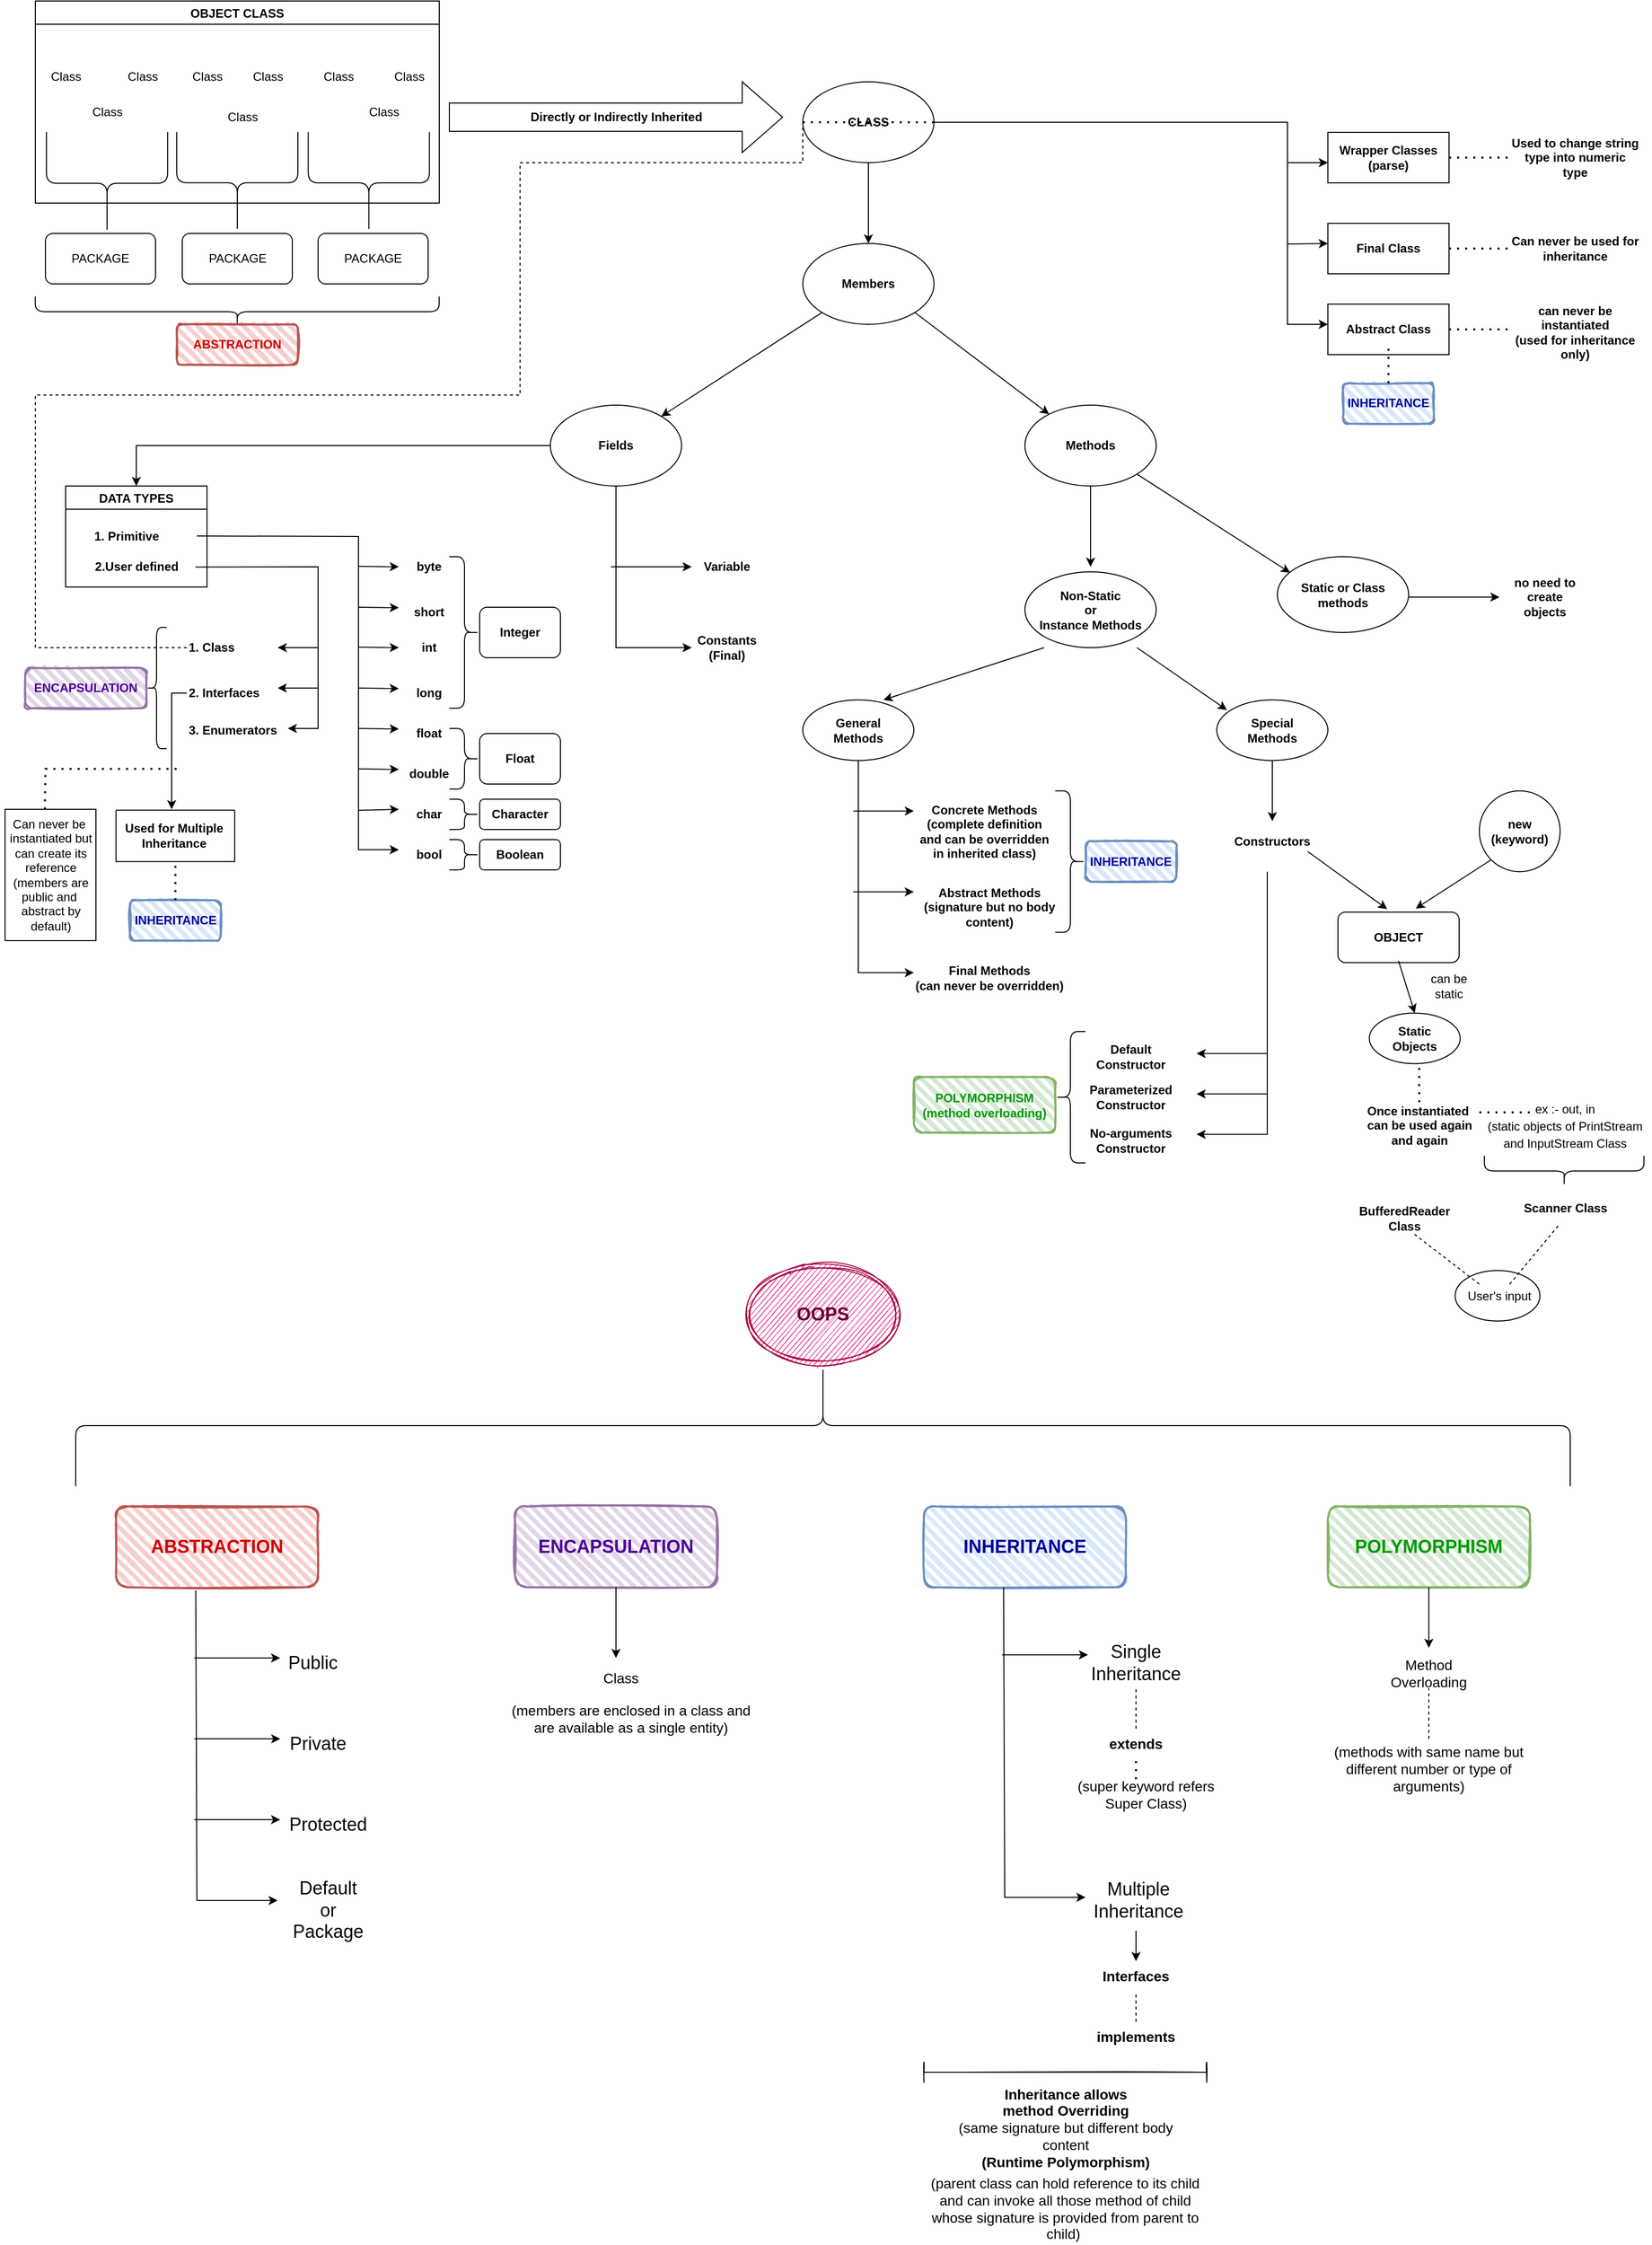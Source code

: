 <mxfile version="20.0.4" type="google"><diagram id="hhkHRCipVV7lUjz2pdu_" name="Page-1"><mxGraphModel grid="1" page="1" gridSize="10" guides="1" tooltips="1" connect="1" arrows="1" fold="1" pageScale="1" pageWidth="1654" pageHeight="2336" math="0" shadow="0"><root><mxCell id="0"/><mxCell id="1" parent="0"/><mxCell id="17HGzX86pR9jx2CSmjjy-37" value="" style="group" connectable="0" vertex="1" parent="1"><mxGeometry x="40" y="40" width="400" height="280" as="geometry"/></mxCell><mxCell id="17HGzX86pR9jx2CSmjjy-17" value="OBJECT CLASS" style="swimlane;" vertex="1" parent="17HGzX86pR9jx2CSmjjy-37"><mxGeometry width="400" height="200" as="geometry"/></mxCell><mxCell id="17HGzX86pR9jx2CSmjjy-18" value="Class" style="text;html=1;align=center;verticalAlign=middle;resizable=0;points=[];autosize=1;strokeColor=none;fillColor=none;" vertex="1" parent="17HGzX86pR9jx2CSmjjy-17"><mxGeometry x="5" y="60" width="50" height="30" as="geometry"/></mxCell><mxCell id="17HGzX86pR9jx2CSmjjy-19" value="Class" style="text;html=1;align=center;verticalAlign=middle;resizable=0;points=[];autosize=1;strokeColor=none;fillColor=none;" vertex="1" parent="17HGzX86pR9jx2CSmjjy-17"><mxGeometry x="81" y="60" width="50" height="30" as="geometry"/></mxCell><mxCell id="17HGzX86pR9jx2CSmjjy-21" value="Class" style="text;html=1;align=center;verticalAlign=middle;resizable=0;points=[];autosize=1;strokeColor=none;fillColor=none;" vertex="1" parent="17HGzX86pR9jx2CSmjjy-17"><mxGeometry x="205" y="60" width="50" height="30" as="geometry"/></mxCell><mxCell id="17HGzX86pR9jx2CSmjjy-20" value="Class" style="text;html=1;align=center;verticalAlign=middle;resizable=0;points=[];autosize=1;strokeColor=none;fillColor=none;" vertex="1" parent="17HGzX86pR9jx2CSmjjy-17"><mxGeometry x="275" y="60" width="50" height="30" as="geometry"/></mxCell><mxCell id="17HGzX86pR9jx2CSmjjy-25" value="Class" style="text;html=1;align=center;verticalAlign=middle;resizable=0;points=[];autosize=1;strokeColor=none;fillColor=none;" vertex="1" parent="17HGzX86pR9jx2CSmjjy-17"><mxGeometry x="345" y="60" width="50" height="30" as="geometry"/></mxCell><mxCell id="17HGzX86pR9jx2CSmjjy-24" value="Class" style="text;html=1;align=center;verticalAlign=middle;resizable=0;points=[];autosize=1;strokeColor=none;fillColor=none;" vertex="1" parent="17HGzX86pR9jx2CSmjjy-17"><mxGeometry x="145" y="60" width="50" height="30" as="geometry"/></mxCell><mxCell id="17HGzX86pR9jx2CSmjjy-26" value="" style="shape=curlyBracket;whiteSpace=wrap;html=1;rounded=1;rotation=-90;" vertex="1" parent="17HGzX86pR9jx2CSmjjy-17"><mxGeometry x="20.38" y="120.38" width="101.25" height="120" as="geometry"/></mxCell><mxCell id="17HGzX86pR9jx2CSmjjy-27" value="" style="shape=curlyBracket;whiteSpace=wrap;html=1;rounded=1;rotation=-90;" vertex="1" parent="17HGzX86pR9jx2CSmjjy-17"><mxGeometry x="280" y="120" width="100.5" height="120" as="geometry"/></mxCell><mxCell id="17HGzX86pR9jx2CSmjjy-28" value="" style="shape=curlyBracket;whiteSpace=wrap;html=1;rounded=1;rotation=-90;" vertex="1" parent="17HGzX86pR9jx2CSmjjy-17"><mxGeometry x="149.88" y="119.88" width="100.25" height="120" as="geometry"/></mxCell><mxCell id="17HGzX86pR9jx2CSmjjy-33" value="Class" style="text;html=1;align=center;verticalAlign=middle;resizable=0;points=[];autosize=1;strokeColor=none;fillColor=none;" vertex="1" parent="17HGzX86pR9jx2CSmjjy-17"><mxGeometry x="46" y="95" width="50" height="30" as="geometry"/></mxCell><mxCell id="17HGzX86pR9jx2CSmjjy-35" value="Class" style="text;html=1;align=center;verticalAlign=middle;resizable=0;points=[];autosize=1;strokeColor=none;fillColor=none;" vertex="1" parent="17HGzX86pR9jx2CSmjjy-17"><mxGeometry x="320" y="95" width="50" height="30" as="geometry"/></mxCell><mxCell id="17HGzX86pR9jx2CSmjjy-30" value="PACKAGE" style="rounded=1;whiteSpace=wrap;html=1;" vertex="1" parent="17HGzX86pR9jx2CSmjjy-37"><mxGeometry x="10" y="230" width="109" height="50" as="geometry"/></mxCell><mxCell id="17HGzX86pR9jx2CSmjjy-31" value="PACKAGE" style="rounded=1;whiteSpace=wrap;html=1;" vertex="1" parent="17HGzX86pR9jx2CSmjjy-37"><mxGeometry x="145.5" y="230" width="109" height="50" as="geometry"/></mxCell><mxCell id="17HGzX86pR9jx2CSmjjy-32" value="PACKAGE" style="rounded=1;whiteSpace=wrap;html=1;" vertex="1" parent="17HGzX86pR9jx2CSmjjy-37"><mxGeometry x="280" y="230" width="109" height="50" as="geometry"/></mxCell><mxCell id="17HGzX86pR9jx2CSmjjy-34" value="Class" style="text;html=1;align=center;verticalAlign=middle;resizable=0;points=[];autosize=1;strokeColor=none;fillColor=none;" vertex="1" parent="17HGzX86pR9jx2CSmjjy-37"><mxGeometry x="180" y="100" width="50" height="30" as="geometry"/></mxCell><mxCell id="17HGzX86pR9jx2CSmjjy-38" value="&lt;b&gt;CLASS&lt;/b&gt;" style="ellipse;whiteSpace=wrap;html=1;" vertex="1" parent="1"><mxGeometry x="800" y="120" width="130" height="80" as="geometry"/></mxCell><mxCell id="17HGzX86pR9jx2CSmjjy-40" value="&lt;b&gt;Directly or Indirectly Inherited&lt;/b&gt;" style="html=1;shadow=0;dashed=0;align=center;verticalAlign=middle;shape=mxgraph.arrows2.arrow;dy=0.6;dx=40;notch=0;" vertex="1" parent="1"><mxGeometry x="450" y="120" width="330" height="70" as="geometry"/></mxCell><mxCell id="17HGzX86pR9jx2CSmjjy-41" value="" style="endArrow=classic;html=1;rounded=0;exitX=0.5;exitY=1;exitDx=0;exitDy=0;" edge="1" parent="1" source="17HGzX86pR9jx2CSmjjy-38"><mxGeometry width="50" height="50" relative="1" as="geometry"><mxPoint x="800" y="390" as="sourcePoint"/><mxPoint x="865" y="280" as="targetPoint"/></mxGeometry></mxCell><mxCell id="17HGzX86pR9jx2CSmjjy-43" value="&lt;b&gt;Members&lt;/b&gt;" style="ellipse;whiteSpace=wrap;html=1;" vertex="1" parent="1"><mxGeometry x="800" y="280" width="130" height="80" as="geometry"/></mxCell><mxCell id="17HGzX86pR9jx2CSmjjy-46" value="&lt;b&gt;Fields&lt;/b&gt;" style="ellipse;whiteSpace=wrap;html=1;" vertex="1" parent="1"><mxGeometry x="550" y="440" width="130" height="80" as="geometry"/></mxCell><mxCell id="17HGzX86pR9jx2CSmjjy-47" value="&lt;b&gt;Methods&lt;/b&gt;" style="ellipse;whiteSpace=wrap;html=1;" vertex="1" parent="1"><mxGeometry x="1020" y="440" width="130" height="80" as="geometry"/></mxCell><mxCell id="17HGzX86pR9jx2CSmjjy-49" value="" style="endArrow=classic;html=1;rounded=0;exitX=0;exitY=1;exitDx=0;exitDy=0;" edge="1" parent="1" source="17HGzX86pR9jx2CSmjjy-43" target="17HGzX86pR9jx2CSmjjy-46"><mxGeometry width="50" height="50" relative="1" as="geometry"><mxPoint x="790" y="490" as="sourcePoint"/><mxPoint x="840" y="440" as="targetPoint"/></mxGeometry></mxCell><mxCell id="17HGzX86pR9jx2CSmjjy-50" value="" style="endArrow=classic;html=1;rounded=0;exitX=1;exitY=1;exitDx=0;exitDy=0;" edge="1" parent="1" source="17HGzX86pR9jx2CSmjjy-43" target="17HGzX86pR9jx2CSmjjy-47"><mxGeometry width="50" height="50" relative="1" as="geometry"><mxPoint x="790" y="490" as="sourcePoint"/><mxPoint x="840" y="440" as="targetPoint"/></mxGeometry></mxCell><mxCell id="17HGzX86pR9jx2CSmjjy-52" value="" style="endArrow=classic;html=1;rounded=0;exitX=0.5;exitY=1;exitDx=0;exitDy=0;" edge="1" parent="1" source="17HGzX86pR9jx2CSmjjy-46"><mxGeometry width="50" height="50" relative="1" as="geometry"><mxPoint x="790" y="750" as="sourcePoint"/><mxPoint x="690" y="680" as="targetPoint"/><Array as="points"><mxPoint x="615" y="680"/></Array></mxGeometry></mxCell><mxCell id="17HGzX86pR9jx2CSmjjy-53" value="" style="endArrow=classic;html=1;rounded=0;" edge="1" parent="1"><mxGeometry width="50" height="50" relative="1" as="geometry"><mxPoint x="610" y="600" as="sourcePoint"/><mxPoint x="690" y="600" as="targetPoint"/></mxGeometry></mxCell><mxCell id="17HGzX86pR9jx2CSmjjy-54" value="&lt;b&gt;Variable&lt;br&gt;&lt;/b&gt;" style="text;html=1;strokeColor=none;fillColor=none;align=center;verticalAlign=middle;whiteSpace=wrap;rounded=0;" vertex="1" parent="1"><mxGeometry x="690" y="580" width="70" height="40" as="geometry"/></mxCell><mxCell id="17HGzX86pR9jx2CSmjjy-56" value="&lt;b&gt;Constants&lt;br&gt;(Final)&lt;br&gt;&lt;/b&gt;" style="text;html=1;strokeColor=none;fillColor=none;align=center;verticalAlign=middle;whiteSpace=wrap;rounded=0;" vertex="1" parent="1"><mxGeometry x="690" y="660" width="70" height="40" as="geometry"/></mxCell><mxCell id="17HGzX86pR9jx2CSmjjy-57" value="" style="endArrow=classic;html=1;rounded=0;exitX=0;exitY=1;exitDx=0;exitDy=0;entryX=0.727;entryY=0;entryDx=0;entryDy=0;entryPerimeter=0;" edge="1" parent="1" target="17HGzX86pR9jx2CSmjjy-59"><mxGeometry width="50" height="50" relative="1" as="geometry"><mxPoint x="1039.038" y="680.004" as="sourcePoint"/><mxPoint x="1010" y="731.72" as="targetPoint"/></mxGeometry></mxCell><mxCell id="17HGzX86pR9jx2CSmjjy-58" value="" style="endArrow=classic;html=1;rounded=0;exitX=1;exitY=1;exitDx=0;exitDy=0;" edge="1" parent="1"><mxGeometry width="50" height="50" relative="1" as="geometry"><mxPoint x="1130.962" y="680.004" as="sourcePoint"/><mxPoint x="1220" y="741.72" as="targetPoint"/></mxGeometry></mxCell><mxCell id="17HGzX86pR9jx2CSmjjy-59" value="&lt;b&gt;General&lt;br&gt;Methods&lt;br&gt;&lt;/b&gt;" style="ellipse;whiteSpace=wrap;html=1;" vertex="1" parent="1"><mxGeometry x="800" y="731.72" width="110" height="60" as="geometry"/></mxCell><mxCell id="17HGzX86pR9jx2CSmjjy-62" value="" style="endArrow=classic;html=1;rounded=0;exitX=0.5;exitY=1;exitDx=0;exitDy=0;" edge="1" parent="1" source="17HGzX86pR9jx2CSmjjy-59"><mxGeometry width="50" height="50" relative="1" as="geometry"><mxPoint x="660" y="811.72" as="sourcePoint"/><mxPoint x="910" y="1001.72" as="targetPoint"/><Array as="points"><mxPoint x="855" y="1001.72"/></Array></mxGeometry></mxCell><mxCell id="17HGzX86pR9jx2CSmjjy-63" value="" style="endArrow=classic;html=1;rounded=0;" edge="1" parent="1"><mxGeometry width="50" height="50" relative="1" as="geometry"><mxPoint x="850" y="921.72" as="sourcePoint"/><mxPoint x="910" y="921.72" as="targetPoint"/></mxGeometry></mxCell><mxCell id="17HGzX86pR9jx2CSmjjy-64" value="" style="endArrow=classic;html=1;rounded=0;" edge="1" parent="1"><mxGeometry width="50" height="50" relative="1" as="geometry"><mxPoint x="850" y="841.72" as="sourcePoint"/><mxPoint x="910" y="841.72" as="targetPoint"/></mxGeometry></mxCell><mxCell id="17HGzX86pR9jx2CSmjjy-66" value="&lt;b&gt;Concrete Methods&lt;br&gt;(complete definition and can be overridden in inherited class)&lt;br&gt;&lt;/b&gt;" style="text;html=1;strokeColor=none;fillColor=none;align=center;verticalAlign=middle;whiteSpace=wrap;rounded=0;" vertex="1" parent="1"><mxGeometry x="910" y="831.72" width="140" height="60" as="geometry"/></mxCell><mxCell id="17HGzX86pR9jx2CSmjjy-67" value="&lt;b&gt;Abstract Methods&lt;/b&gt;&lt;br&gt;&lt;b&gt;(signature but no body content)&lt;/b&gt;" style="text;html=1;strokeColor=none;fillColor=none;align=center;verticalAlign=middle;whiteSpace=wrap;rounded=0;" vertex="1" parent="1"><mxGeometry x="910" y="901.72" width="150" height="70" as="geometry"/></mxCell><mxCell id="17HGzX86pR9jx2CSmjjy-68" value="&lt;b&gt;Final Methods&lt;br&gt;(can never be overridden)&lt;br&gt;&lt;/b&gt;" style="text;html=1;strokeColor=none;fillColor=none;align=center;verticalAlign=middle;whiteSpace=wrap;rounded=0;" vertex="1" parent="1"><mxGeometry x="890" y="971.72" width="190" height="70" as="geometry"/></mxCell><mxCell id="17HGzX86pR9jx2CSmjjy-75" value="" style="endArrow=classic;html=1;rounded=0;exitX=1;exitY=0.5;exitDx=0;exitDy=0;" edge="1" parent="1" source="17HGzX86pR9jx2CSmjjy-38"><mxGeometry width="50" height="50" relative="1" as="geometry"><mxPoint x="1080" y="300" as="sourcePoint"/><mxPoint x="1320" y="360" as="targetPoint"/><Array as="points"><mxPoint x="1280" y="160"/><mxPoint x="1280" y="360"/></Array></mxGeometry></mxCell><mxCell id="17HGzX86pR9jx2CSmjjy-77" value="" style="endArrow=classic;html=1;rounded=0;" edge="1" parent="1"><mxGeometry width="50" height="50" relative="1" as="geometry"><mxPoint x="1280" y="280.5" as="sourcePoint"/><mxPoint x="1320" y="280" as="targetPoint"/></mxGeometry></mxCell><mxCell id="17HGzX86pR9jx2CSmjjy-78" value="" style="endArrow=classic;html=1;rounded=0;" edge="1" parent="1"><mxGeometry width="50" height="50" relative="1" as="geometry"><mxPoint x="1280" y="200" as="sourcePoint"/><mxPoint x="1320" y="200" as="targetPoint"/></mxGeometry></mxCell><mxCell id="17HGzX86pR9jx2CSmjjy-79" value="&lt;b&gt;Wrapper Classes&lt;br&gt;(parse)&lt;br&gt;&lt;/b&gt;" style="rounded=0;whiteSpace=wrap;html=1;" vertex="1" parent="1"><mxGeometry x="1320" y="170" width="120" height="50" as="geometry"/></mxCell><mxCell id="17HGzX86pR9jx2CSmjjy-80" value="&lt;b&gt;Final Class&lt;br&gt;&lt;/b&gt;" style="rounded=0;whiteSpace=wrap;html=1;" vertex="1" parent="1"><mxGeometry x="1320" y="260" width="120" height="50" as="geometry"/></mxCell><mxCell id="17HGzX86pR9jx2CSmjjy-81" value="&lt;b&gt;Abstract Class&lt;br&gt;&lt;/b&gt;" style="rounded=0;whiteSpace=wrap;html=1;" vertex="1" parent="1"><mxGeometry x="1320" y="340" width="120" height="50" as="geometry"/></mxCell><mxCell id="WplRQngJs7heoUkVF5Jj-1" value="" style="group" connectable="0" vertex="1" parent="1"><mxGeometry x="1210" y="731.72" width="340" height="290" as="geometry"/></mxCell><mxCell id="17HGzX86pR9jx2CSmjjy-60" value="&lt;b&gt;Special&lt;br&gt;Methods&lt;br&gt;&lt;/b&gt;" style="ellipse;whiteSpace=wrap;html=1;" vertex="1" parent="WplRQngJs7heoUkVF5Jj-1"><mxGeometry width="110" height="60" as="geometry"/></mxCell><mxCell id="17HGzX86pR9jx2CSmjjy-69" value="" style="endArrow=classic;html=1;rounded=0;exitX=0.5;exitY=1;exitDx=0;exitDy=0;" edge="1" parent="WplRQngJs7heoUkVF5Jj-1" source="17HGzX86pR9jx2CSmjjy-60"><mxGeometry width="50" height="50" relative="1" as="geometry"><mxPoint x="-360" y="90" as="sourcePoint"/><mxPoint x="55" y="120" as="targetPoint"/></mxGeometry></mxCell><mxCell id="17HGzX86pR9jx2CSmjjy-70" value="&lt;b&gt;Constructors&lt;br&gt;&lt;/b&gt;" style="text;html=1;strokeColor=none;fillColor=none;align=center;verticalAlign=middle;whiteSpace=wrap;rounded=0;" vertex="1" parent="WplRQngJs7heoUkVF5Jj-1"><mxGeometry x="20" y="120" width="70" height="40" as="geometry"/></mxCell><mxCell id="17HGzX86pR9jx2CSmjjy-71" value="&lt;b&gt;OBJECT&lt;/b&gt;" style="rounded=1;whiteSpace=wrap;html=1;" vertex="1" parent="WplRQngJs7heoUkVF5Jj-1"><mxGeometry x="120" y="210" width="120" height="50" as="geometry"/></mxCell><mxCell id="17HGzX86pR9jx2CSmjjy-72" value="" style="endArrow=classic;html=1;rounded=0;exitX=1;exitY=0.75;exitDx=0;exitDy=0;entryX=0.406;entryY=-0.058;entryDx=0;entryDy=0;entryPerimeter=0;" edge="1" parent="WplRQngJs7heoUkVF5Jj-1" source="17HGzX86pR9jx2CSmjjy-70" target="17HGzX86pR9jx2CSmjjy-71"><mxGeometry width="50" height="50" relative="1" as="geometry"><mxPoint x="250" y="230" as="sourcePoint"/><mxPoint x="300" y="180" as="targetPoint"/></mxGeometry></mxCell><mxCell id="17HGzX86pR9jx2CSmjjy-73" value="&lt;b&gt;new&lt;br&gt;(keyword)&lt;br&gt;&lt;/b&gt;" style="ellipse;whiteSpace=wrap;html=1;aspect=fixed;" vertex="1" parent="WplRQngJs7heoUkVF5Jj-1"><mxGeometry x="260" y="90" width="80" height="80" as="geometry"/></mxCell><mxCell id="17HGzX86pR9jx2CSmjjy-74" value="" style="endArrow=classic;html=1;rounded=0;exitX=0;exitY=1;exitDx=0;exitDy=0;entryX=0.642;entryY=-0.07;entryDx=0;entryDy=0;entryPerimeter=0;" edge="1" parent="WplRQngJs7heoUkVF5Jj-1" source="17HGzX86pR9jx2CSmjjy-73" target="17HGzX86pR9jx2CSmjjy-71"><mxGeometry width="50" height="50" relative="1" as="geometry"><mxPoint x="250" y="220" as="sourcePoint"/><mxPoint x="300" y="170" as="targetPoint"/></mxGeometry></mxCell><mxCell id="WplRQngJs7heoUkVF5Jj-50" value="&lt;font color=&quot;#000099&quot;&gt;&lt;b&gt;INHERITANCE&lt;/b&gt;&lt;/font&gt;" style="rounded=1;whiteSpace=wrap;html=1;strokeWidth=2;fillWeight=4;hachureGap=8;hachureAngle=45;fillColor=#dae8fc;sketch=1;strokeColor=#6c8ebf;" vertex="1" parent="WplRQngJs7heoUkVF5Jj-1"><mxGeometry x="-130" y="140" width="90" height="40" as="geometry"/></mxCell><mxCell id="WplRQngJs7heoUkVF5Jj-102" value="can be static" style="text;html=1;strokeColor=none;fillColor=none;align=center;verticalAlign=middle;whiteSpace=wrap;rounded=0;fontColor=#000000;" vertex="1" parent="WplRQngJs7heoUkVF5Jj-1"><mxGeometry x="200" y="268.28" width="60" height="30" as="geometry"/></mxCell><mxCell id="WplRQngJs7heoUkVF5Jj-2" value="" style="endArrow=classic;html=1;rounded=0;exitX=0;exitY=0.5;exitDx=0;exitDy=0;entryX=0.5;entryY=0;entryDx=0;entryDy=0;" edge="1" parent="1" source="17HGzX86pR9jx2CSmjjy-46" target="WplRQngJs7heoUkVF5Jj-3"><mxGeometry width="50" height="50" relative="1" as="geometry"><mxPoint x="500" y="550" as="sourcePoint"/><mxPoint x="240" y="520" as="targetPoint"/><Array as="points"><mxPoint x="140" y="480"/></Array></mxGeometry></mxCell><mxCell id="WplRQngJs7heoUkVF5Jj-3" value="DATA TYPES" style="swimlane;" vertex="1" parent="1"><mxGeometry x="70" y="520" width="140" height="100" as="geometry"/></mxCell><mxCell id="WplRQngJs7heoUkVF5Jj-5" value="&lt;b&gt;1. Primitive&lt;/b&gt;" style="text;html=1;align=center;verticalAlign=middle;resizable=0;points=[];autosize=1;strokeColor=none;fillColor=none;" vertex="1" parent="WplRQngJs7heoUkVF5Jj-3"><mxGeometry x="15" y="35" width="90" height="30" as="geometry"/></mxCell><mxCell id="WplRQngJs7heoUkVF5Jj-6" value="&lt;b&gt;2.User defined&lt;/b&gt;" style="text;html=1;align=center;verticalAlign=middle;resizable=0;points=[];autosize=1;strokeColor=none;fillColor=none;" vertex="1" parent="WplRQngJs7heoUkVF5Jj-3"><mxGeometry x="15" y="65" width="110" height="30" as="geometry"/></mxCell><mxCell id="WplRQngJs7heoUkVF5Jj-8" value="" style="endArrow=classic;html=1;rounded=0;" edge="1" parent="1"><mxGeometry width="50" height="50" relative="1" as="geometry"><mxPoint x="200" y="569.5" as="sourcePoint"/><mxPoint x="400" y="880" as="targetPoint"/><Array as="points"><mxPoint x="360" y="570"/><mxPoint x="360" y="880"/></Array></mxGeometry></mxCell><mxCell id="WplRQngJs7heoUkVF5Jj-9" value="" style="endArrow=classic;html=1;rounded=0;" edge="1" parent="1"><mxGeometry width="50" height="50" relative="1" as="geometry"><mxPoint x="360" y="679.5" as="sourcePoint"/><mxPoint x="400" y="680" as="targetPoint"/></mxGeometry></mxCell><mxCell id="WplRQngJs7heoUkVF5Jj-10" value="" style="endArrow=classic;html=1;rounded=0;" edge="1" parent="1"><mxGeometry width="50" height="50" relative="1" as="geometry"><mxPoint x="360" y="599.5" as="sourcePoint"/><mxPoint x="400" y="600" as="targetPoint"/></mxGeometry></mxCell><mxCell id="WplRQngJs7heoUkVF5Jj-11" value="" style="endArrow=classic;html=1;rounded=0;" edge="1" parent="1"><mxGeometry width="50" height="50" relative="1" as="geometry"><mxPoint x="360" y="640" as="sourcePoint"/><mxPoint x="400" y="640.5" as="targetPoint"/></mxGeometry></mxCell><mxCell id="WplRQngJs7heoUkVF5Jj-12" value="" style="endArrow=classic;html=1;rounded=0;" edge="1" parent="1"><mxGeometry width="50" height="50" relative="1" as="geometry"><mxPoint x="360" y="720" as="sourcePoint"/><mxPoint x="400" y="720.5" as="targetPoint"/></mxGeometry></mxCell><mxCell id="WplRQngJs7heoUkVF5Jj-13" value="" style="endArrow=classic;html=1;rounded=0;" edge="1" parent="1"><mxGeometry width="50" height="50" relative="1" as="geometry"><mxPoint x="360" y="760" as="sourcePoint"/><mxPoint x="400" y="760.5" as="targetPoint"/></mxGeometry></mxCell><mxCell id="WplRQngJs7heoUkVF5Jj-14" value="" style="endArrow=classic;html=1;rounded=0;" edge="1" parent="1"><mxGeometry width="50" height="50" relative="1" as="geometry"><mxPoint x="360" y="800" as="sourcePoint"/><mxPoint x="400" y="800.5" as="targetPoint"/></mxGeometry></mxCell><mxCell id="WplRQngJs7heoUkVF5Jj-16" value="" style="endArrow=classic;html=1;rounded=0;" edge="1" parent="1"><mxGeometry width="50" height="50" relative="1" as="geometry"><mxPoint x="360" y="841" as="sourcePoint"/><mxPoint x="400" y="840" as="targetPoint"/></mxGeometry></mxCell><mxCell id="WplRQngJs7heoUkVF5Jj-17" value="&lt;b&gt;byte&lt;/b&gt;" style="text;html=1;strokeColor=none;fillColor=none;align=center;verticalAlign=middle;whiteSpace=wrap;rounded=0;" vertex="1" parent="1"><mxGeometry x="400" y="585" width="60" height="30" as="geometry"/></mxCell><mxCell id="WplRQngJs7heoUkVF5Jj-18" value="&lt;b&gt;short&lt;/b&gt;" style="text;html=1;strokeColor=none;fillColor=none;align=center;verticalAlign=middle;whiteSpace=wrap;rounded=0;" vertex="1" parent="1"><mxGeometry x="400" y="630" width="60" height="30" as="geometry"/></mxCell><mxCell id="WplRQngJs7heoUkVF5Jj-19" value="&lt;b&gt;int&lt;/b&gt;" style="text;html=1;strokeColor=none;fillColor=none;align=center;verticalAlign=middle;whiteSpace=wrap;rounded=0;" vertex="1" parent="1"><mxGeometry x="400" y="665" width="60" height="30" as="geometry"/></mxCell><mxCell id="WplRQngJs7heoUkVF5Jj-20" value="&lt;b&gt;long&lt;/b&gt;" style="text;html=1;strokeColor=none;fillColor=none;align=center;verticalAlign=middle;whiteSpace=wrap;rounded=0;" vertex="1" parent="1"><mxGeometry x="400" y="710" width="60" height="30" as="geometry"/></mxCell><mxCell id="WplRQngJs7heoUkVF5Jj-21" value="&lt;b&gt;float&lt;/b&gt;" style="text;html=1;strokeColor=none;fillColor=none;align=center;verticalAlign=middle;whiteSpace=wrap;rounded=0;" vertex="1" parent="1"><mxGeometry x="400" y="750" width="60" height="30" as="geometry"/></mxCell><mxCell id="WplRQngJs7heoUkVF5Jj-22" value="&lt;b&gt;double&lt;/b&gt;" style="text;html=1;strokeColor=none;fillColor=none;align=center;verticalAlign=middle;whiteSpace=wrap;rounded=0;" vertex="1" parent="1"><mxGeometry x="400" y="790" width="60" height="30" as="geometry"/></mxCell><mxCell id="WplRQngJs7heoUkVF5Jj-23" value="&lt;b&gt;char&lt;/b&gt;" style="text;html=1;strokeColor=none;fillColor=none;align=center;verticalAlign=middle;whiteSpace=wrap;rounded=0;" vertex="1" parent="1"><mxGeometry x="400" y="830" width="60" height="30" as="geometry"/></mxCell><mxCell id="WplRQngJs7heoUkVF5Jj-24" value="&lt;b&gt;bool&lt;/b&gt;" style="text;html=1;strokeColor=none;fillColor=none;align=center;verticalAlign=middle;whiteSpace=wrap;rounded=0;" vertex="1" parent="1"><mxGeometry x="400" y="870" width="60" height="30" as="geometry"/></mxCell><mxCell id="WplRQngJs7heoUkVF5Jj-25" value="" style="shape=curlyBracket;whiteSpace=wrap;html=1;rounded=1;flipH=1;" vertex="1" parent="1"><mxGeometry x="450" y="590" width="30" height="150" as="geometry"/></mxCell><mxCell id="WplRQngJs7heoUkVF5Jj-26" value="&lt;b&gt;Integer&lt;/b&gt;" style="rounded=1;whiteSpace=wrap;html=1;" vertex="1" parent="1"><mxGeometry x="480" y="640" width="80" height="50" as="geometry"/></mxCell><mxCell id="WplRQngJs7heoUkVF5Jj-28" value="" style="shape=curlyBracket;whiteSpace=wrap;html=1;rounded=1;flipH=1;" vertex="1" parent="1"><mxGeometry x="450" y="760" width="30" height="60" as="geometry"/></mxCell><mxCell id="WplRQngJs7heoUkVF5Jj-29" value="&lt;b&gt;Float&lt;/b&gt;" style="rounded=1;whiteSpace=wrap;html=1;" vertex="1" parent="1"><mxGeometry x="480" y="765" width="80" height="50" as="geometry"/></mxCell><mxCell id="WplRQngJs7heoUkVF5Jj-30" value="" style="shape=curlyBracket;whiteSpace=wrap;html=1;rounded=1;flipH=1;" vertex="1" parent="1"><mxGeometry x="450" y="830" width="30" height="30" as="geometry"/></mxCell><mxCell id="WplRQngJs7heoUkVF5Jj-33" value="&lt;b&gt;Character&lt;/b&gt;" style="rounded=1;whiteSpace=wrap;html=1;" vertex="1" parent="1"><mxGeometry x="480" y="830" width="80" height="30" as="geometry"/></mxCell><mxCell id="WplRQngJs7heoUkVF5Jj-34" value="" style="shape=curlyBracket;whiteSpace=wrap;html=1;rounded=1;flipH=1;" vertex="1" parent="1"><mxGeometry x="450" y="870" width="30" height="30" as="geometry"/></mxCell><mxCell id="WplRQngJs7heoUkVF5Jj-35" value="&lt;b&gt;Boolean&lt;/b&gt;" style="rounded=1;whiteSpace=wrap;html=1;" vertex="1" parent="1"><mxGeometry x="480" y="870" width="80" height="30" as="geometry"/></mxCell><mxCell id="WplRQngJs7heoUkVF5Jj-36" value="" style="endArrow=classic;html=1;rounded=0;exitX=1.033;exitY=0.507;exitDx=0;exitDy=0;exitPerimeter=0;" edge="1" parent="1" source="WplRQngJs7heoUkVF5Jj-6"><mxGeometry width="50" height="50" relative="1" as="geometry"><mxPoint x="320" y="700" as="sourcePoint"/><mxPoint x="290" y="760" as="targetPoint"/><Array as="points"><mxPoint x="320" y="600"/><mxPoint x="320" y="760"/></Array></mxGeometry></mxCell><mxCell id="WplRQngJs7heoUkVF5Jj-37" value="" style="endArrow=classic;html=1;rounded=0;" edge="1" parent="1"><mxGeometry width="50" height="50" relative="1" as="geometry"><mxPoint x="320" y="720" as="sourcePoint"/><mxPoint x="280" y="720" as="targetPoint"/></mxGeometry></mxCell><mxCell id="WplRQngJs7heoUkVF5Jj-38" value="" style="endArrow=classic;html=1;rounded=0;" edge="1" parent="1"><mxGeometry width="50" height="50" relative="1" as="geometry"><mxPoint x="320" y="680" as="sourcePoint"/><mxPoint x="280" y="680" as="targetPoint"/></mxGeometry></mxCell><mxCell id="WplRQngJs7heoUkVF5Jj-41" value="&lt;b&gt;3. Enumerators&lt;/b&gt;" style="text;html=1;strokeColor=none;fillColor=none;align=left;verticalAlign=middle;whiteSpace=wrap;rounded=0;" vertex="1" parent="1"><mxGeometry x="189.89" y="746.72" width="100" height="30" as="geometry"/></mxCell><mxCell id="WplRQngJs7heoUkVF5Jj-42" value="&lt;b&gt;1. Class&lt;/b&gt;" style="text;html=1;strokeColor=none;fillColor=none;align=left;verticalAlign=middle;whiteSpace=wrap;rounded=0;" vertex="1" parent="1"><mxGeometry x="190" y="665" width="100" height="30" as="geometry"/></mxCell><mxCell id="WplRQngJs7heoUkVF5Jj-43" value="&lt;b&gt;2. Interfaces&lt;/b&gt;" style="text;html=1;strokeColor=none;fillColor=none;align=left;verticalAlign=middle;whiteSpace=wrap;rounded=0;" vertex="1" parent="1"><mxGeometry x="190" y="710" width="100" height="30" as="geometry"/></mxCell><mxCell id="WplRQngJs7heoUkVF5Jj-44" value="" style="endArrow=none;dashed=1;html=1;rounded=0;exitX=0;exitY=0.5;exitDx=0;exitDy=0;entryX=0;entryY=0.5;entryDx=0;entryDy=0;" edge="1" parent="1" source="WplRQngJs7heoUkVF5Jj-42" target="17HGzX86pR9jx2CSmjjy-38"><mxGeometry width="50" height="50" relative="1" as="geometry"><mxPoint x="310" y="590" as="sourcePoint"/><mxPoint x="660" y="330" as="targetPoint"/><Array as="points"><mxPoint x="40" y="680"/><mxPoint x="40" y="430"/><mxPoint x="520" y="430"/><mxPoint x="520" y="200"/><mxPoint x="800" y="200"/></Array></mxGeometry></mxCell><mxCell id="WplRQngJs7heoUkVF5Jj-45" value="" style="endArrow=none;dashed=1;html=1;dashPattern=1 3;strokeWidth=2;rounded=0;exitX=0;exitY=0.5;exitDx=0;exitDy=0;entryX=1;entryY=0.5;entryDx=0;entryDy=0;" edge="1" parent="1" source="17HGzX86pR9jx2CSmjjy-38" target="17HGzX86pR9jx2CSmjjy-38"><mxGeometry width="50" height="50" relative="1" as="geometry"><mxPoint x="840" y="350" as="sourcePoint"/><mxPoint x="890" y="300" as="targetPoint"/></mxGeometry></mxCell><mxCell id="WplRQngJs7heoUkVF5Jj-46" value="" style="swimlane;startSize=0;" vertex="1" parent="1"><mxGeometry x="119.88" y="840.86" width="117.56" height="50.86" as="geometry"><mxRectangle x="124.88" y="840" width="50" height="40" as="alternateBounds"/></mxGeometry></mxCell><mxCell id="WplRQngJs7heoUkVF5Jj-78" value="&lt;b&gt;Used for Multiple&lt;br&gt;Inheritance&lt;br&gt;&lt;/b&gt;" style="text;html=1;align=center;verticalAlign=middle;resizable=0;points=[];autosize=1;strokeColor=none;fillColor=none;fontColor=#000000;" vertex="1" parent="WplRQngJs7heoUkVF5Jj-46"><mxGeometry x="-2.44" y="5.43" width="120" height="40" as="geometry"/></mxCell><mxCell id="WplRQngJs7heoUkVF5Jj-47" value="" style="endArrow=classic;html=1;rounded=0;exitX=0;exitY=0.5;exitDx=0;exitDy=0;" edge="1" parent="1" source="WplRQngJs7heoUkVF5Jj-43"><mxGeometry width="50" height="50" relative="1" as="geometry"><mxPoint x="250" y="770" as="sourcePoint"/><mxPoint x="175" y="840" as="targetPoint"/><Array as="points"><mxPoint x="175" y="725"/></Array></mxGeometry></mxCell><mxCell id="WplRQngJs7heoUkVF5Jj-49" value="" style="shape=curlyBracket;whiteSpace=wrap;html=1;rounded=1;flipH=1;" vertex="1" parent="1"><mxGeometry x="1050" y="821.72" width="30" height="140" as="geometry"/></mxCell><mxCell id="WplRQngJs7heoUkVF5Jj-51" value="" style="endArrow=classic;html=1;rounded=0;fontColor=#000099;exitX=0.5;exitY=1;exitDx=0;exitDy=0;" edge="1" parent="1" source="17HGzX86pR9jx2CSmjjy-47"><mxGeometry width="50" height="50" relative="1" as="geometry"><mxPoint x="1180" y="760" as="sourcePoint"/><mxPoint x="1085" y="600" as="targetPoint"/></mxGeometry></mxCell><mxCell id="WplRQngJs7heoUkVF5Jj-52" value="&lt;b&gt;Non-Static&lt;br&gt;or&lt;br&gt;Instance Methods&lt;br&gt;&lt;/b&gt;" style="ellipse;whiteSpace=wrap;html=1;" vertex="1" parent="1"><mxGeometry x="1020" y="605" width="130" height="75" as="geometry"/></mxCell><mxCell id="WplRQngJs7heoUkVF5Jj-53" value="&lt;b&gt;Static or Class&lt;br&gt;methods&lt;br&gt;&lt;/b&gt;" style="ellipse;whiteSpace=wrap;html=1;" vertex="1" parent="1"><mxGeometry x="1270" y="590" width="130" height="75" as="geometry"/></mxCell><mxCell id="WplRQngJs7heoUkVF5Jj-54" value="" style="endArrow=classic;html=1;rounded=0;fontColor=#000099;exitX=1;exitY=1;exitDx=0;exitDy=0;entryX=0.097;entryY=0.211;entryDx=0;entryDy=0;entryPerimeter=0;" edge="1" parent="1" source="17HGzX86pR9jx2CSmjjy-47" target="WplRQngJs7heoUkVF5Jj-53"><mxGeometry width="50" height="50" relative="1" as="geometry"><mxPoint x="1270" y="490" as="sourcePoint"/><mxPoint x="1260" y="590" as="targetPoint"/></mxGeometry></mxCell><mxCell id="WplRQngJs7heoUkVF5Jj-55" value="" style="endArrow=classic;html=1;rounded=0;fontColor=#000099;" edge="1" parent="1"><mxGeometry width="50" height="50" relative="1" as="geometry"><mxPoint x="1400" y="630" as="sourcePoint"/><mxPoint x="1490" y="630" as="targetPoint"/></mxGeometry></mxCell><mxCell id="WplRQngJs7heoUkVF5Jj-56" value="&lt;font color=&quot;#000000&quot;&gt;&lt;b&gt;no need to create objects&lt;/b&gt;&lt;/font&gt;" style="text;html=1;strokeColor=none;fillColor=none;align=center;verticalAlign=middle;whiteSpace=wrap;rounded=0;fontColor=#000099;" vertex="1" parent="1"><mxGeometry x="1500" y="610" width="70" height="40" as="geometry"/></mxCell><mxCell id="WplRQngJs7heoUkVF5Jj-57" value="" style="shape=curlyBracket;whiteSpace=wrap;html=1;rounded=1;flipH=1;fontColor=#000000;rotation=90;" vertex="1" parent="1"><mxGeometry x="224.88" y="147.45" width="30.02" height="400" as="geometry"/></mxCell><mxCell id="WplRQngJs7heoUkVF5Jj-58" value="&lt;b style=&quot;&quot;&gt;&lt;font color=&quot;#cc0000&quot;&gt;ABSTRACTION&lt;/font&gt;&lt;/b&gt;" style="rounded=1;whiteSpace=wrap;html=1;strokeWidth=2;fillWeight=4;hachureGap=8;hachureAngle=45;fillColor=#f8cecc;sketch=1;strokeColor=#b85450;" vertex="1" parent="1"><mxGeometry x="180" y="360" width="120" height="40" as="geometry"/></mxCell><mxCell id="WplRQngJs7heoUkVF5Jj-59" value="" style="endArrow=classic;html=1;rounded=0;fontColor=#000000;" edge="1" parent="1"><mxGeometry width="50" height="50" relative="1" as="geometry"><mxPoint x="1260" y="901.72" as="sourcePoint"/><mxPoint x="1190" y="1161.72" as="targetPoint"/><Array as="points"><mxPoint x="1260" y="1161.72"/></Array></mxGeometry></mxCell><mxCell id="WplRQngJs7heoUkVF5Jj-60" value="" style="endArrow=classic;html=1;rounded=0;fontColor=#000000;" edge="1" parent="1"><mxGeometry width="50" height="50" relative="1" as="geometry"><mxPoint x="1260" y="1121.72" as="sourcePoint"/><mxPoint x="1190" y="1121.72" as="targetPoint"/></mxGeometry></mxCell><mxCell id="WplRQngJs7heoUkVF5Jj-61" value="" style="endArrow=classic;html=1;rounded=0;fontColor=#000000;" edge="1" parent="1"><mxGeometry width="50" height="50" relative="1" as="geometry"><mxPoint x="1260" y="1081.72" as="sourcePoint"/><mxPoint x="1190" y="1081.72" as="targetPoint"/></mxGeometry></mxCell><mxCell id="WplRQngJs7heoUkVF5Jj-62" value="Default Constructor" style="text;html=1;strokeColor=none;fillColor=none;align=center;verticalAlign=middle;whiteSpace=wrap;rounded=0;fontColor=#000000;fontStyle=1" vertex="1" parent="1"><mxGeometry x="1080" y="1070" width="90" height="30" as="geometry"/></mxCell><mxCell id="WplRQngJs7heoUkVF5Jj-63" value="Parameterized&lt;br&gt;Constructor" style="text;html=1;strokeColor=none;fillColor=none;align=center;verticalAlign=middle;whiteSpace=wrap;rounded=0;fontColor=#000000;fontStyle=1" vertex="1" parent="1"><mxGeometry x="1080" y="1110" width="90" height="30" as="geometry"/></mxCell><mxCell id="WplRQngJs7heoUkVF5Jj-64" value="No-arguments&lt;br&gt;Constructor" style="text;html=1;strokeColor=none;fillColor=none;align=center;verticalAlign=middle;whiteSpace=wrap;rounded=0;fontColor=#000000;fontStyle=1" vertex="1" parent="1"><mxGeometry x="1080" y="1153" width="90" height="30" as="geometry"/></mxCell><mxCell id="WplRQngJs7heoUkVF5Jj-65" value="" style="shape=curlyBracket;whiteSpace=wrap;html=1;rounded=1;fontColor=#000000;" vertex="1" parent="1"><mxGeometry x="1050" y="1060" width="30" height="130" as="geometry"/></mxCell><mxCell id="WplRQngJs7heoUkVF5Jj-68" value="&lt;b style=&quot;&quot;&gt;&lt;font color=&quot;#009900&quot;&gt;POLYMORPHISM&lt;br&gt;(method overloading)&lt;br&gt;&lt;/font&gt;&lt;/b&gt;" style="rounded=1;whiteSpace=wrap;html=1;strokeWidth=2;fillWeight=4;hachureGap=8;hachureAngle=45;fillColor=#d5e8d4;sketch=1;strokeColor=#82b366;" vertex="1" parent="1"><mxGeometry x="910" y="1105" width="140" height="55" as="geometry"/></mxCell><mxCell id="WplRQngJs7heoUkVF5Jj-70" value="" style="shape=curlyBracket;whiteSpace=wrap;html=1;rounded=1;fontColor=#CC0000;" vertex="1" parent="1"><mxGeometry x="150" y="660" width="20" height="120" as="geometry"/></mxCell><mxCell id="WplRQngJs7heoUkVF5Jj-71" value="&lt;font color=&quot;#4c0099&quot;&gt;&lt;b&gt;ENCAPSULATION&lt;/b&gt;&lt;/font&gt;" style="rounded=1;whiteSpace=wrap;html=1;strokeWidth=2;fillWeight=4;hachureGap=8;hachureAngle=45;fillColor=#e1d5e7;sketch=1;strokeColor=#9673a6;" vertex="1" parent="1"><mxGeometry x="30" y="700" width="120" height="40" as="geometry"/></mxCell><mxCell id="WplRQngJs7heoUkVF5Jj-72" value="Used to change string type into numeric type" style="text;html=1;strokeColor=none;fillColor=none;align=center;verticalAlign=middle;whiteSpace=wrap;rounded=0;fontColor=#000000;fontStyle=1" vertex="1" parent="1"><mxGeometry x="1500" y="167.5" width="130" height="55" as="geometry"/></mxCell><mxCell id="WplRQngJs7heoUkVF5Jj-73" value="" style="endArrow=none;dashed=1;html=1;dashPattern=1 3;strokeWidth=2;rounded=0;fontColor=#000000;entryX=0;entryY=0.5;entryDx=0;entryDy=0;exitX=1;exitY=0.5;exitDx=0;exitDy=0;" edge="1" parent="1" source="17HGzX86pR9jx2CSmjjy-79" target="WplRQngJs7heoUkVF5Jj-72"><mxGeometry width="50" height="50" relative="1" as="geometry"><mxPoint x="1440" y="190" as="sourcePoint"/><mxPoint x="1490" y="140" as="targetPoint"/></mxGeometry></mxCell><mxCell id="WplRQngJs7heoUkVF5Jj-74" value="Can never be used for inheritance" style="text;html=1;strokeColor=none;fillColor=none;align=center;verticalAlign=middle;whiteSpace=wrap;rounded=0;fontColor=#000000;fontStyle=1" vertex="1" parent="1"><mxGeometry x="1500" y="257.5" width="130" height="55" as="geometry"/></mxCell><mxCell id="WplRQngJs7heoUkVF5Jj-75" value="" style="endArrow=none;dashed=1;html=1;dashPattern=1 3;strokeWidth=2;rounded=0;fontColor=#000000;entryX=0;entryY=0.5;entryDx=0;entryDy=0;exitX=1;exitY=0.5;exitDx=0;exitDy=0;" edge="1" parent="1" target="WplRQngJs7heoUkVF5Jj-74"><mxGeometry width="50" height="50" relative="1" as="geometry"><mxPoint x="1440" y="285" as="sourcePoint"/><mxPoint x="1490" y="230" as="targetPoint"/></mxGeometry></mxCell><mxCell id="WplRQngJs7heoUkVF5Jj-77" value="" style="endArrow=none;dashed=1;html=1;dashPattern=1 3;strokeWidth=2;rounded=0;fontColor=#000000;entryX=0;entryY=0.5;entryDx=0;entryDy=0;exitX=1;exitY=0.5;exitDx=0;exitDy=0;" edge="1" parent="1"><mxGeometry width="50" height="50" relative="1" as="geometry"><mxPoint x="1440" y="365" as="sourcePoint"/><mxPoint x="1500" y="365" as="targetPoint"/></mxGeometry></mxCell><mxCell id="WplRQngJs7heoUkVF5Jj-81" value="" style="rounded=0;whiteSpace=wrap;html=1;fontColor=#000000;" vertex="1" parent="1"><mxGeometry x="10" y="840" width="90" height="130" as="geometry"/></mxCell><mxCell id="WplRQngJs7heoUkVF5Jj-80" value="Can never be&amp;nbsp;&lt;br&gt;instantiated but&lt;br&gt;can create its&lt;br&gt;reference&lt;br&gt;(members are&lt;br&gt;public and&amp;nbsp;&lt;br&gt;abstract by&lt;br&gt;default)" style="text;html=1;align=center;verticalAlign=middle;resizable=0;points=[];autosize=1;strokeColor=none;fillColor=none;fontColor=#000000;" vertex="1" parent="1"><mxGeometry x="5.0" y="840" width="100" height="130" as="geometry"/></mxCell><mxCell id="WplRQngJs7heoUkVF5Jj-83" value="" style="endArrow=none;dashed=1;html=1;dashPattern=1 3;strokeWidth=2;rounded=0;fontColor=#000000;exitX=0.445;exitY=0.001;exitDx=0;exitDy=0;exitPerimeter=0;" edge="1" parent="1" source="WplRQngJs7heoUkVF5Jj-80"><mxGeometry width="50" height="50" relative="1" as="geometry"><mxPoint x="110" y="890" as="sourcePoint"/><mxPoint x="180" y="800" as="targetPoint"/><Array as="points"><mxPoint x="50" y="800"/></Array></mxGeometry></mxCell><mxCell id="WplRQngJs7heoUkVF5Jj-84" value="&lt;font color=&quot;#000099&quot;&gt;&lt;b&gt;INHERITANCE&lt;/b&gt;&lt;/font&gt;" style="rounded=1;whiteSpace=wrap;html=1;strokeWidth=2;fillWeight=4;hachureGap=8;hachureAngle=45;fillColor=#dae8fc;sketch=1;strokeColor=#6c8ebf;" vertex="1" parent="1"><mxGeometry x="133.66" y="930" width="90" height="40" as="geometry"/></mxCell><mxCell id="WplRQngJs7heoUkVF5Jj-85" value="" style="endArrow=none;dashed=1;html=1;dashPattern=1 3;strokeWidth=2;rounded=0;fontColor=#000000;entryX=0.5;entryY=1;entryDx=0;entryDy=0;" edge="1" parent="1" source="WplRQngJs7heoUkVF5Jj-84" target="WplRQngJs7heoUkVF5Jj-46"><mxGeometry width="50" height="50" relative="1" as="geometry"><mxPoint x="250" y="950" as="sourcePoint"/><mxPoint x="300" y="900" as="targetPoint"/></mxGeometry></mxCell><mxCell id="WplRQngJs7heoUkVF5Jj-86" value="can never be&lt;br&gt;instantiated&lt;br&gt;(used for inheritance &lt;br&gt;only)" style="text;html=1;strokeColor=none;fillColor=none;align=center;verticalAlign=middle;whiteSpace=wrap;rounded=0;fontColor=#000000;fontStyle=1" vertex="1" parent="1"><mxGeometry x="1500" y="335" width="130" height="65" as="geometry"/></mxCell><mxCell id="WplRQngJs7heoUkVF5Jj-89" value="&lt;font color=&quot;#000099&quot;&gt;&lt;b&gt;INHERITANCE&lt;/b&gt;&lt;/font&gt;" style="rounded=1;whiteSpace=wrap;html=1;strokeWidth=2;fillWeight=4;hachureGap=8;hachureAngle=45;fillColor=#dae8fc;sketch=1;strokeColor=#6c8ebf;" vertex="1" parent="1"><mxGeometry x="1335" y="418.28" width="90" height="40" as="geometry"/></mxCell><mxCell id="WplRQngJs7heoUkVF5Jj-90" value="" style="endArrow=none;dashed=1;html=1;dashPattern=1 3;strokeWidth=2;rounded=0;fontColor=#000000;entryX=0.5;entryY=1;entryDx=0;entryDy=0;" edge="1" parent="1" source="WplRQngJs7heoUkVF5Jj-89"><mxGeometry width="50" height="50" relative="1" as="geometry"><mxPoint x="1451.34" y="438.28" as="sourcePoint"/><mxPoint x="1380" y="380.0" as="targetPoint"/></mxGeometry></mxCell><mxCell id="WplRQngJs7heoUkVF5Jj-100" value="" style="ellipse;whiteSpace=wrap;html=1;fontColor=#000000;" vertex="1" parent="1"><mxGeometry x="1361.05" y="1041.72" width="90" height="50" as="geometry"/></mxCell><mxCell id="WplRQngJs7heoUkVF5Jj-96" value="&lt;b&gt;Static Objects&lt;/b&gt;" style="text;html=1;strokeColor=none;fillColor=none;align=center;verticalAlign=middle;whiteSpace=wrap;rounded=0;fontColor=#000000;" vertex="1" parent="1"><mxGeometry x="1376.05" y="1051.72" width="60" height="30" as="geometry"/></mxCell><mxCell id="WplRQngJs7heoUkVF5Jj-98" value="" style="endArrow=none;dashed=1;html=1;dashPattern=1 3;strokeWidth=2;rounded=0;fontColor=#000000;" edge="1" parent="1"><mxGeometry width="50" height="50" relative="1" as="geometry"><mxPoint x="1410.46" y="1130" as="sourcePoint"/><mxPoint x="1410.46" y="1091.72" as="targetPoint"/></mxGeometry></mxCell><mxCell id="WplRQngJs7heoUkVF5Jj-99" value="&lt;b&gt;Once instantiated&amp;nbsp;&lt;br&gt;can be used again and again&lt;br&gt;&lt;/b&gt;" style="text;html=1;strokeColor=none;fillColor=none;align=center;verticalAlign=middle;whiteSpace=wrap;rounded=0;fontColor=#000000;" vertex="1" parent="1"><mxGeometry x="1346.05" y="1128" width="130" height="50" as="geometry"/></mxCell><mxCell id="WplRQngJs7heoUkVF5Jj-101" value="" style="endArrow=classic;html=1;rounded=0;fontColor=#000000;entryX=0.5;entryY=0;entryDx=0;entryDy=0;" edge="1" parent="1" target="WplRQngJs7heoUkVF5Jj-100"><mxGeometry width="50" height="50" relative="1" as="geometry"><mxPoint x="1390" y="990" as="sourcePoint"/><mxPoint x="1320" y="1010" as="targetPoint"/></mxGeometry></mxCell><mxCell id="WplRQngJs7heoUkVF5Jj-103" value="&lt;b style=&quot;&quot;&gt;&lt;font style=&quot;font-size: 18px;&quot; color=&quot;#cc0000&quot;&gt;ABSTRACTION&lt;/font&gt;&lt;/b&gt;" style="rounded=1;whiteSpace=wrap;html=1;strokeWidth=2;fillWeight=4;hachureGap=8;hachureAngle=45;fillColor=#f8cecc;sketch=1;strokeColor=#b85450;" vertex="1" parent="1"><mxGeometry x="119.88" y="1530" width="200" height="80" as="geometry"/></mxCell><mxCell id="WplRQngJs7heoUkVF5Jj-104" value="&lt;font size=&quot;1&quot; color=&quot;#4c0099&quot;&gt;&lt;b style=&quot;font-size: 18px;&quot;&gt;ENCAPSULATION&lt;/b&gt;&lt;/font&gt;" style="rounded=1;whiteSpace=wrap;html=1;strokeWidth=2;fillWeight=4;hachureGap=8;hachureAngle=45;fillColor=#e1d5e7;sketch=1;strokeColor=#9673a6;" vertex="1" parent="1"><mxGeometry x="515" y="1530" width="200" height="80" as="geometry"/></mxCell><mxCell id="WplRQngJs7heoUkVF5Jj-105" value="&lt;font size=&quot;1&quot; color=&quot;#000099&quot;&gt;&lt;b style=&quot;font-size: 18px;&quot;&gt;INHERITANCE&lt;/b&gt;&lt;/font&gt;" style="rounded=1;whiteSpace=wrap;html=1;strokeWidth=2;fillWeight=4;hachureGap=8;hachureAngle=45;fillColor=#dae8fc;sketch=1;strokeColor=#6c8ebf;" vertex="1" parent="1"><mxGeometry x="920" y="1530" width="200" height="80" as="geometry"/></mxCell><mxCell id="WplRQngJs7heoUkVF5Jj-106" value="&lt;b style=&quot;&quot;&gt;&lt;font color=&quot;#009900&quot;&gt;&lt;font style=&quot;font-size: 18px;&quot;&gt;POLYMORPHISM&lt;/font&gt;&lt;br&gt;&lt;/font&gt;&lt;/b&gt;" style="rounded=1;whiteSpace=wrap;html=1;strokeWidth=2;fillWeight=4;hachureGap=8;hachureAngle=45;fillColor=#d5e8d4;sketch=1;strokeColor=#82b366;" vertex="1" parent="1"><mxGeometry x="1320" y="1530" width="200" height="80" as="geometry"/></mxCell><mxCell id="WplRQngJs7heoUkVF5Jj-107" value="" style="shape=curlyBracket;whiteSpace=wrap;html=1;rounded=1;fontSize=18;fontColor=#000000;rotation=90;" vertex="1" parent="1"><mxGeometry x="760" y="710" width="120" height="1480" as="geometry"/></mxCell><mxCell id="WplRQngJs7heoUkVF5Jj-108" value="&lt;font color=&quot;#660033&quot;&gt;&lt;b&gt;OOPS&lt;/b&gt;&lt;/font&gt;" style="ellipse;shape=doubleEllipse;whiteSpace=wrap;html=1;fontSize=18;fillColor=#d80073;sketch=1;strokeColor=#A50040;fontColor=#ffffff;" vertex="1" parent="1"><mxGeometry x="740" y="1290" width="160" height="100" as="geometry"/></mxCell><mxCell id="WplRQngJs7heoUkVF5Jj-109" value="" style="endArrow=classic;html=1;rounded=0;fontSize=18;fontColor=#660033;exitX=0.395;exitY=1.039;exitDx=0;exitDy=0;exitPerimeter=0;" edge="1" parent="1" source="WplRQngJs7heoUkVF5Jj-103"><mxGeometry width="50" height="50" relative="1" as="geometry"><mxPoint x="230" y="1620" as="sourcePoint"/><mxPoint x="280" y="1920" as="targetPoint"/><Array as="points"><mxPoint x="200" y="1920"/></Array></mxGeometry></mxCell><mxCell id="WplRQngJs7heoUkVF5Jj-111" value="" style="endArrow=classic;html=1;rounded=0;fontSize=18;fontColor=#660033;" edge="1" parent="1"><mxGeometry width="50" height="50" relative="1" as="geometry"><mxPoint x="197.33" y="1840" as="sourcePoint"/><mxPoint x="282.45" y="1840" as="targetPoint"/></mxGeometry></mxCell><mxCell id="WplRQngJs7heoUkVF5Jj-112" value="" style="endArrow=classic;html=1;rounded=0;fontSize=18;fontColor=#660033;" edge="1" parent="1"><mxGeometry width="50" height="50" relative="1" as="geometry"><mxPoint x="197.44" y="1760" as="sourcePoint"/><mxPoint x="282.56" y="1760" as="targetPoint"/></mxGeometry></mxCell><mxCell id="WplRQngJs7heoUkVF5Jj-113" value="" style="endArrow=classic;html=1;rounded=0;fontSize=18;fontColor=#660033;" edge="1" parent="1"><mxGeometry width="50" height="50" relative="1" as="geometry"><mxPoint x="197.33" y="1680" as="sourcePoint"/><mxPoint x="282.45" y="1680" as="targetPoint"/></mxGeometry></mxCell><mxCell id="WplRQngJs7heoUkVF5Jj-114" value="&lt;font color=&quot;#000000&quot;&gt;Public&lt;/font&gt;" style="text;html=1;strokeColor=none;fillColor=none;align=center;verticalAlign=middle;whiteSpace=wrap;rounded=0;sketch=1;fontSize=18;fontColor=#660033;" vertex="1" parent="1"><mxGeometry x="289.89" y="1670" width="50.11" height="30" as="geometry"/></mxCell><mxCell id="WplRQngJs7heoUkVF5Jj-115" value="&lt;font color=&quot;#000000&quot;&gt;Private&lt;/font&gt;" style="text;html=1;strokeColor=none;fillColor=none;align=center;verticalAlign=middle;whiteSpace=wrap;rounded=0;sketch=1;fontSize=18;fontColor=#660033;" vertex="1" parent="1"><mxGeometry x="289.89" y="1750" width="60" height="30" as="geometry"/></mxCell><mxCell id="WplRQngJs7heoUkVF5Jj-116" value="&lt;font color=&quot;#000000&quot;&gt;Protected&lt;/font&gt;" style="text;html=1;strokeColor=none;fillColor=none;align=center;verticalAlign=middle;whiteSpace=wrap;rounded=0;sketch=1;fontSize=18;fontColor=#660033;" vertex="1" parent="1"><mxGeometry x="290" y="1830" width="80" height="30" as="geometry"/></mxCell><mxCell id="WplRQngJs7heoUkVF5Jj-117" value="&lt;font color=&quot;#000000&quot;&gt;Default &lt;br&gt;or Package&lt;/font&gt;" style="text;html=1;strokeColor=none;fillColor=none;align=center;verticalAlign=middle;whiteSpace=wrap;rounded=0;sketch=1;fontSize=18;fontColor=#660033;" vertex="1" parent="1"><mxGeometry x="289.89" y="1900" width="80" height="60" as="geometry"/></mxCell><mxCell id="WplRQngJs7heoUkVF5Jj-118" value="" style="endArrow=classic;html=1;rounded=0;fontSize=18;fontColor=#660033;exitX=0.395;exitY=1.039;exitDx=0;exitDy=0;exitPerimeter=0;" edge="1" parent="1"><mxGeometry width="50" height="50" relative="1" as="geometry"><mxPoint x="998.88" y="1610" as="sourcePoint"/><mxPoint x="1080" y="1916.88" as="targetPoint"/><Array as="points"><mxPoint x="1000" y="1916.88"/></Array></mxGeometry></mxCell><mxCell id="WplRQngJs7heoUkVF5Jj-121" value="" style="endArrow=classic;html=1;rounded=0;fontSize=18;fontColor=#660033;" edge="1" parent="1"><mxGeometry width="50" height="50" relative="1" as="geometry"><mxPoint x="997.33" y="1676.88" as="sourcePoint"/><mxPoint x="1082.45" y="1676.88" as="targetPoint"/></mxGeometry></mxCell><mxCell id="WplRQngJs7heoUkVF5Jj-122" value="&lt;font color=&quot;#000000&quot;&gt;Single Inheritance&lt;/font&gt;" style="text;html=1;strokeColor=none;fillColor=none;align=center;verticalAlign=middle;whiteSpace=wrap;rounded=0;sketch=1;fontSize=18;fontColor=#660033;" vertex="1" parent="1"><mxGeometry x="1080" y="1663.44" width="100.11" height="43.12" as="geometry"/></mxCell><mxCell id="WplRQngJs7heoUkVF5Jj-125" value="&lt;font color=&quot;#000000&quot;&gt;Multiple Inheritance&lt;/font&gt;" style="text;html=1;strokeColor=none;fillColor=none;align=center;verticalAlign=middle;whiteSpace=wrap;rounded=0;sketch=1;fontSize=18;fontColor=#660033;" vertex="1" parent="1"><mxGeometry x="1085" y="1890" width="95" height="60" as="geometry"/></mxCell><mxCell id="WplRQngJs7heoUkVF5Jj-128" value="" style="endArrow=none;dashed=1;html=1;rounded=0;fontSize=14;fontColor=#000000;" edge="1" parent="1"><mxGeometry width="50" height="50" relative="1" as="geometry"><mxPoint x="1130" y="1750" as="sourcePoint"/><mxPoint x="1130" y="1710" as="targetPoint"/></mxGeometry></mxCell><mxCell id="WplRQngJs7heoUkVF5Jj-129" value="&lt;b&gt;extends&lt;/b&gt;" style="text;html=1;strokeColor=none;fillColor=none;align=center;verticalAlign=middle;whiteSpace=wrap;rounded=0;sketch=1;fontSize=14;fontColor=#000000;" vertex="1" parent="1"><mxGeometry x="1100.05" y="1750" width="60" height="30" as="geometry"/></mxCell><mxCell id="WplRQngJs7heoUkVF5Jj-131" value="&lt;b&gt;Interfaces&lt;/b&gt;" style="text;html=1;strokeColor=none;fillColor=none;align=center;verticalAlign=middle;whiteSpace=wrap;rounded=0;sketch=1;fontSize=14;fontColor=#000000;" vertex="1" parent="1"><mxGeometry x="1090" y="1980" width="80" height="30" as="geometry"/></mxCell><mxCell id="WplRQngJs7heoUkVF5Jj-133" value="" style="endArrow=none;dashed=1;html=1;rounded=0;fontSize=14;fontColor=#000000;" edge="1" parent="1" target="WplRQngJs7heoUkVF5Jj-131"><mxGeometry width="50" height="50" relative="1" as="geometry"><mxPoint x="1130" y="2040" as="sourcePoint"/><mxPoint x="1130" y="2010" as="targetPoint"/></mxGeometry></mxCell><mxCell id="WplRQngJs7heoUkVF5Jj-134" value="&lt;b&gt;implements&lt;br&gt;&lt;/b&gt;" style="text;html=1;strokeColor=none;fillColor=none;align=center;verticalAlign=middle;whiteSpace=wrap;rounded=0;sketch=1;fontSize=14;fontColor=#000000;" vertex="1" parent="1"><mxGeometry x="1090" y="2040" width="80" height="30" as="geometry"/></mxCell><mxCell id="WplRQngJs7heoUkVF5Jj-135" value="" style="endArrow=classic;html=1;rounded=0;fontSize=14;fontColor=#000000;entryX=0.5;entryY=0;entryDx=0;entryDy=0;" edge="1" parent="1" target="WplRQngJs7heoUkVF5Jj-131"><mxGeometry width="50" height="50" relative="1" as="geometry"><mxPoint x="1130" y="1950" as="sourcePoint"/><mxPoint x="1050" y="1940" as="targetPoint"/></mxGeometry></mxCell><mxCell id="WplRQngJs7heoUkVF5Jj-136" value="(super keyword refers Super Class)" style="text;html=1;strokeColor=none;fillColor=none;align=center;verticalAlign=middle;whiteSpace=wrap;rounded=0;sketch=1;fontSize=14;fontColor=#000000;" vertex="1" parent="1"><mxGeometry x="1070" y="1800" width="140" height="30" as="geometry"/></mxCell><mxCell id="WplRQngJs7heoUkVF5Jj-137" value="" style="endArrow=none;dashed=1;html=1;dashPattern=1 3;strokeWidth=2;rounded=0;fontSize=14;fontColor=#000000;entryX=0.5;entryY=1;entryDx=0;entryDy=0;" edge="1" parent="1" target="WplRQngJs7heoUkVF5Jj-129"><mxGeometry width="50" height="50" relative="1" as="geometry"><mxPoint x="1130" y="1800" as="sourcePoint"/><mxPoint x="1050" y="1750" as="targetPoint"/></mxGeometry></mxCell><mxCell id="WplRQngJs7heoUkVF5Jj-141" value="" style="shape=crossbar;whiteSpace=wrap;html=1;rounded=1;sketch=1;fontSize=14;fontColor=#000000;" vertex="1" parent="1"><mxGeometry x="920" y="2080" width="280" height="20" as="geometry"/></mxCell><mxCell id="WplRQngJs7heoUkVF5Jj-143" value="&lt;b&gt;Inheritance allows &lt;/b&gt;&lt;br&gt;&lt;b&gt;method Overriding&lt;/b&gt;&lt;br&gt;(same signature but different body content&lt;br&gt;&lt;b&gt;(Runtime Polymorphism)&lt;/b&gt;" style="text;html=1;strokeColor=none;fillColor=none;align=center;verticalAlign=middle;whiteSpace=wrap;rounded=0;sketch=1;fontSize=14;fontColor=#000000;" vertex="1" parent="1"><mxGeometry x="943.75" y="2100" width="232.5" height="90" as="geometry"/></mxCell><mxCell id="WplRQngJs7heoUkVF5Jj-144" value="" style="endArrow=classic;html=1;rounded=0;fontSize=14;fontColor=#000000;exitX=0.5;exitY=1;exitDx=0;exitDy=0;" edge="1" parent="1" source="WplRQngJs7heoUkVF5Jj-106"><mxGeometry width="50" height="50" relative="1" as="geometry"><mxPoint x="1250" y="1810" as="sourcePoint"/><mxPoint x="1420" y="1670" as="targetPoint"/></mxGeometry></mxCell><mxCell id="WplRQngJs7heoUkVF5Jj-145" value="Method Overloading" style="text;html=1;strokeColor=none;fillColor=none;align=center;verticalAlign=middle;whiteSpace=wrap;rounded=0;sketch=1;fontSize=14;fontColor=#000000;" vertex="1" parent="1"><mxGeometry x="1380" y="1680" width="80" height="30" as="geometry"/></mxCell><mxCell id="WplRQngJs7heoUkVF5Jj-146" value="" style="endArrow=none;dashed=1;html=1;rounded=0;fontSize=14;fontColor=#000000;" edge="1" parent="1"><mxGeometry width="50" height="50" relative="1" as="geometry"><mxPoint x="1420" y="1760" as="sourcePoint"/><mxPoint x="1420" y="1710" as="targetPoint"/></mxGeometry></mxCell><mxCell id="WplRQngJs7heoUkVF5Jj-147" value="(methods with same name but different number or type of arguments)" style="text;html=1;strokeColor=none;fillColor=none;align=center;verticalAlign=middle;whiteSpace=wrap;rounded=0;sketch=1;fontSize=14;fontColor=#000000;" vertex="1" parent="1"><mxGeometry x="1320" y="1760" width="200" height="60" as="geometry"/></mxCell><mxCell id="WplRQngJs7heoUkVF5Jj-150" value="(parent class can hold reference to its child and can invoke all those method of child whose signature is provided from parent to child)&amp;nbsp;" style="text;html=1;strokeColor=none;fillColor=none;align=center;verticalAlign=middle;whiteSpace=wrap;rounded=0;sketch=1;fontSize=14;fontColor=#000000;" vertex="1" parent="1"><mxGeometry x="920" y="2190" width="280" height="70" as="geometry"/></mxCell><mxCell id="WplRQngJs7heoUkVF5Jj-151" value="" style="endArrow=classic;html=1;rounded=0;fontSize=14;fontColor=#000000;exitX=0.5;exitY=1;exitDx=0;exitDy=0;" edge="1" parent="1" source="WplRQngJs7heoUkVF5Jj-104"><mxGeometry width="50" height="50" relative="1" as="geometry"><mxPoint x="570" y="1800" as="sourcePoint"/><mxPoint x="615" y="1680" as="targetPoint"/></mxGeometry></mxCell><mxCell id="WplRQngJs7heoUkVF5Jj-152" value="Class" style="text;html=1;strokeColor=none;fillColor=none;align=center;verticalAlign=middle;whiteSpace=wrap;rounded=0;sketch=1;fontSize=14;fontColor=#000000;" vertex="1" parent="1"><mxGeometry x="580" y="1680" width="80" height="40" as="geometry"/></mxCell><mxCell id="WplRQngJs7heoUkVF5Jj-153" value="(members are enclosed in a class and are available as a single entity)" style="text;html=1;strokeColor=none;fillColor=none;align=center;verticalAlign=middle;whiteSpace=wrap;rounded=0;sketch=1;fontSize=14;fontColor=#000000;" vertex="1" parent="1"><mxGeometry x="510" y="1720" width="240" height="40" as="geometry"/></mxCell><mxCell id="WplRQngJs7heoUkVF5Jj-154" value="&lt;font style=&quot;font-size: 12px;&quot;&gt;ex :- out, in&lt;br&gt;(static objects of PrintStream and InputStream Class&lt;/font&gt;" style="text;html=1;strokeColor=none;fillColor=none;align=center;verticalAlign=middle;whiteSpace=wrap;rounded=0;sketch=1;fontSize=14;fontColor=#000000;" vertex="1" parent="1"><mxGeometry x="1470" y="1122" width="170" height="62" as="geometry"/></mxCell><mxCell id="WplRQngJs7heoUkVF5Jj-155" value="" style="endArrow=none;dashed=1;html=1;dashPattern=1 3;strokeWidth=2;rounded=0;fontSize=12;fontColor=#000000;" edge="1" parent="1"><mxGeometry width="50" height="50" relative="1" as="geometry"><mxPoint x="1520" y="1140" as="sourcePoint"/><mxPoint x="1466.05" y="1140" as="targetPoint"/></mxGeometry></mxCell><mxCell id="WplRQngJs7heoUkVF5Jj-161" value="" style="shape=curlyBracket;whiteSpace=wrap;html=1;rounded=1;flipH=1;rotation=90;" vertex="1" parent="1"><mxGeometry x="1539" y="1119" width="30" height="158" as="geometry"/></mxCell><mxCell id="WplRQngJs7heoUkVF5Jj-162" value="&lt;b&gt;Scanner Class&lt;/b&gt;" style="text;html=1;strokeColor=none;fillColor=none;align=center;verticalAlign=middle;whiteSpace=wrap;rounded=0;sketch=1;fontSize=12;fontColor=#000000;" vertex="1" parent="1"><mxGeometry x="1507.5" y="1220" width="95" height="30" as="geometry"/></mxCell><mxCell id="WplRQngJs7heoUkVF5Jj-171" value="" style="ellipse;whiteSpace=wrap;html=1;fontColor=#000000;" vertex="1" parent="1"><mxGeometry x="1446.05" y="1296.5" width="83.95" height="50" as="geometry"/></mxCell><mxCell id="WplRQngJs7heoUkVF5Jj-164" value="User's input" style="text;html=1;strokeColor=none;fillColor=none;align=center;verticalAlign=middle;whiteSpace=wrap;rounded=0;sketch=1;fontSize=12;fontColor=#000000;" vertex="1" parent="1"><mxGeometry x="1450" y="1300" width="80" height="43" as="geometry"/></mxCell><mxCell id="WplRQngJs7heoUkVF5Jj-165" value="&lt;b&gt;BufferedReader&lt;br&gt;Class&lt;br&gt;&lt;/b&gt;" style="text;html=1;strokeColor=none;fillColor=none;align=center;verticalAlign=middle;whiteSpace=wrap;rounded=0;sketch=1;fontSize=12;fontColor=#000000;" vertex="1" parent="1"><mxGeometry x="1346.05" y="1230" width="100" height="30" as="geometry"/></mxCell><mxCell id="WplRQngJs7heoUkVF5Jj-168" value="" style="endArrow=none;dashed=1;html=1;rounded=0;fontSize=12;fontColor=#000000;exitX=0.643;exitY=0.27;exitDx=0;exitDy=0;exitPerimeter=0;" edge="1" parent="1" source="WplRQngJs7heoUkVF5Jj-171"><mxGeometry width="50" height="50" relative="1" as="geometry"><mxPoint x="1500" y="1300" as="sourcePoint"/><mxPoint x="1550" y="1250" as="targetPoint"/></mxGeometry></mxCell><mxCell id="WplRQngJs7heoUkVF5Jj-169" value="" style="endArrow=none;dashed=1;html=1;rounded=0;fontSize=12;fontColor=#000000;" edge="1" parent="1"><mxGeometry width="50" height="50" relative="1" as="geometry"><mxPoint x="1470" y="1310" as="sourcePoint"/><mxPoint x="1405" y="1260" as="targetPoint"/></mxGeometry></mxCell></root></mxGraphModel></diagram></mxfile>